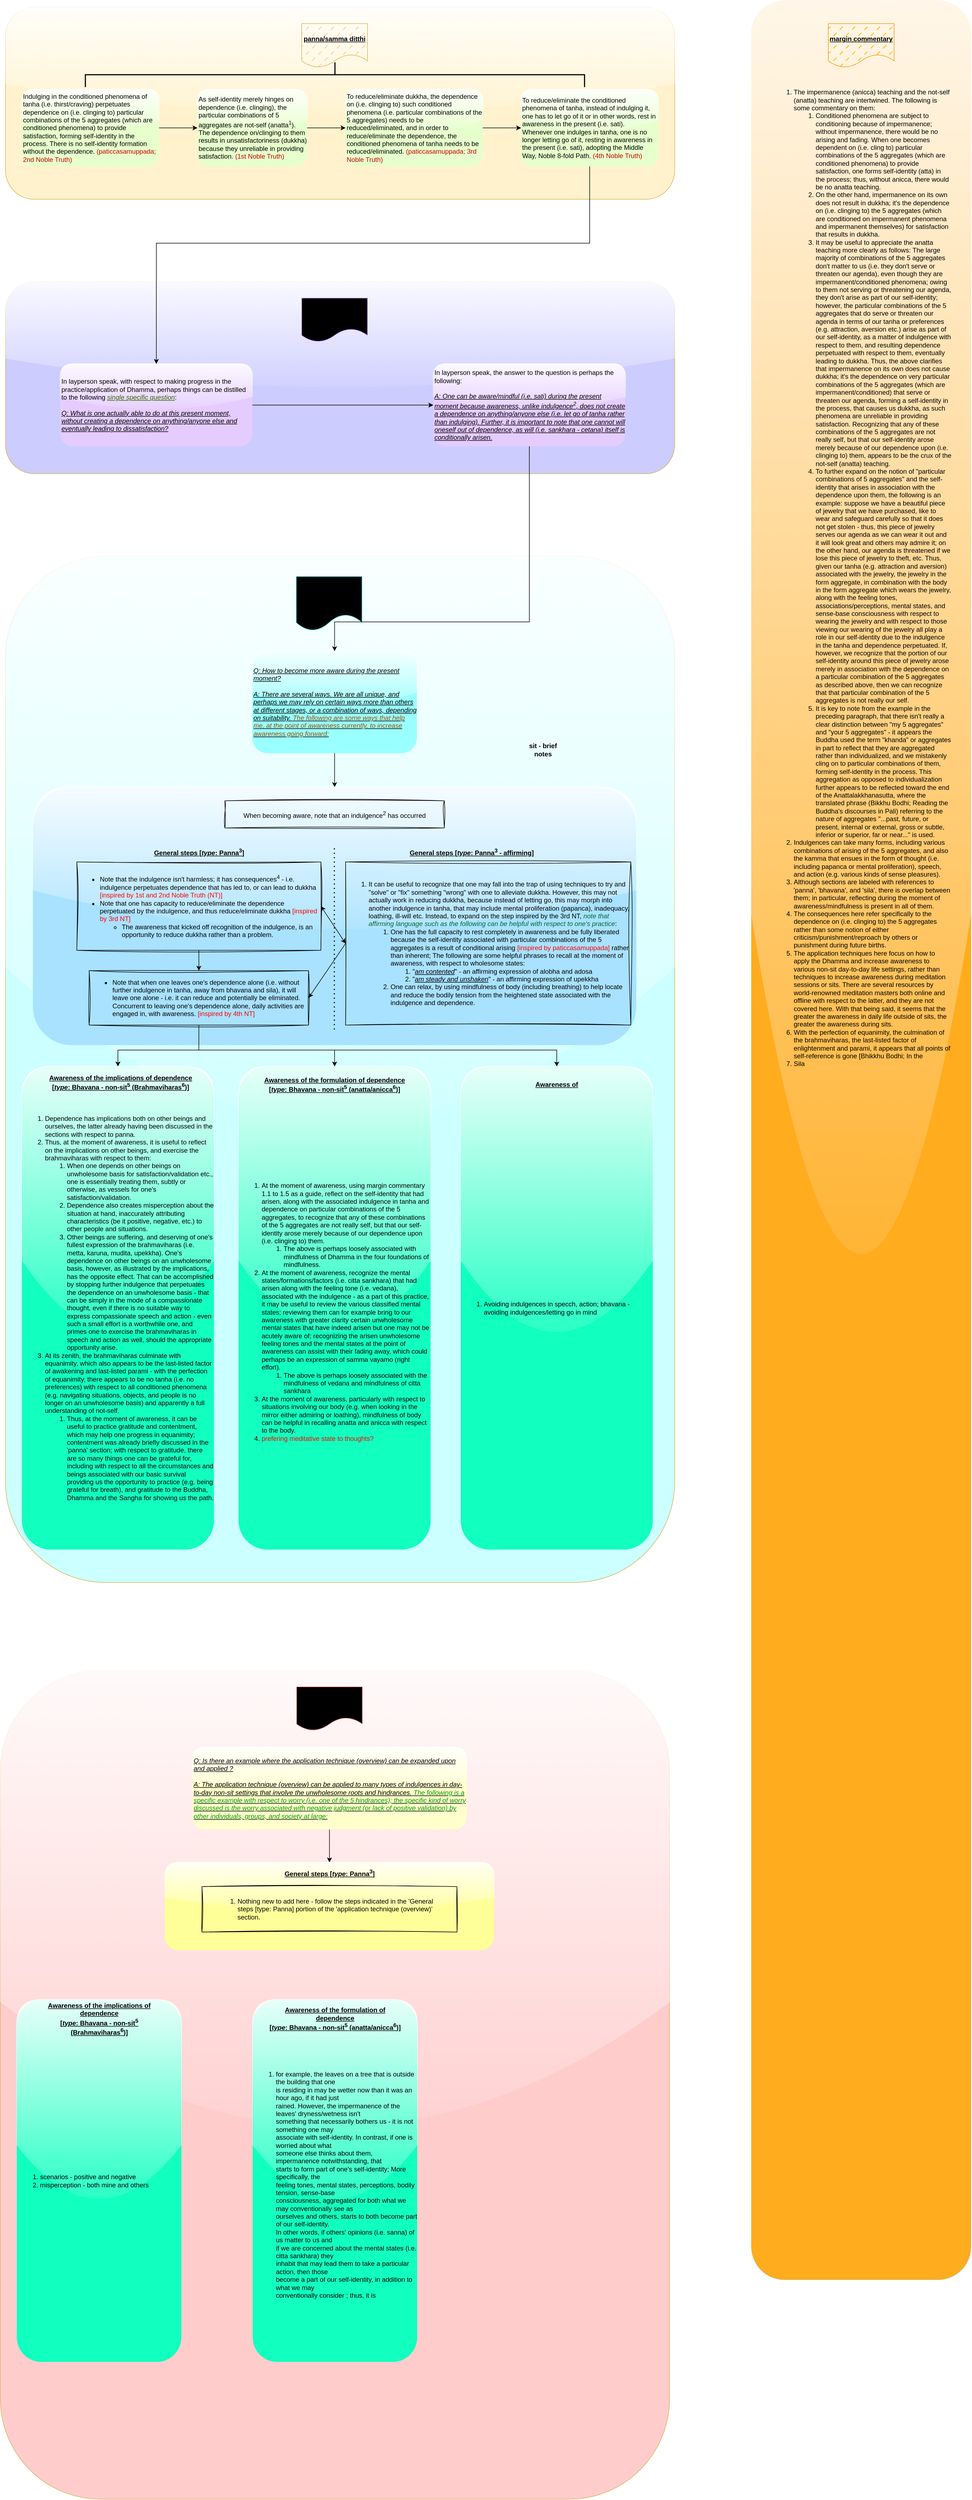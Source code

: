 <mxfile version="26.0.16">
  <diagram name="Page-1" id="TuVlbN-ZKWJk66FvhOgv">
    <mxGraphModel dx="2446" dy="781" grid="1" gridSize="10" guides="1" tooltips="1" connect="1" arrows="1" fold="1" page="1" pageScale="1" pageWidth="1100" pageHeight="850" math="0" shadow="0">
      <root>
        <mxCell id="0" />
        <mxCell id="1" parent="0" />
        <mxCell id="vZPkmDc1HkCrlw_ce-yA-17" value="" style="group;fillColor=#fff2cc;strokeColor=#d6b656;rounded=1;glass=1;shadow=0;container=0;" parent="1" vertex="1" connectable="0">
          <mxGeometry y="50" width="1220" height="350" as="geometry" />
        </mxCell>
        <mxCell id="dFAU1SVFYO0GLhLQqhiY-28" value="" style="group" parent="1" vertex="1" connectable="0">
          <mxGeometry x="30" y="200" width="1160" height="140" as="geometry" />
        </mxCell>
        <mxCell id="vZPkmDc1HkCrlw_ce-yA-15" value="As self-identity merely hinges on dependence (i.e. clinging), the particular combinations of 5 aggregates are not-self (anatta&lt;sup&gt;1&lt;/sup&gt;). The dependence on/clinging to them results in unsatisfactoriness (dukkha) because they unreliable in providing satisfaction. &lt;span style=&quot;color: rgb(204, 0, 0);&quot;&gt;(1st Noble Truth)&lt;/span&gt;" style="whiteSpace=wrap;html=1;rounded=1;fillColor=light-dark(#E6FFCC,#000000);strokeColor=none;gradientColor=none;glass=1;dashed=1;dashPattern=8 8;align=left;" parent="dFAU1SVFYO0GLhLQqhiY-28" vertex="1">
          <mxGeometry x="320" width="200" height="140" as="geometry" />
        </mxCell>
        <mxCell id="dFAU1SVFYO0GLhLQqhiY-1" value="To reduce/eliminate dukkha, the dependence on (i.e. clinging to) such conditioned phenomena (i.e. particular combinations of the 5 aggregates) needs to be reduced/eliminated, and in order to reduce/eliminate the dependence, the conditioned phenomena of tanha needs to be reduced/eliminated. &lt;span style=&quot;color: rgb(204, 0, 0);&quot;&gt;(&lt;/span&gt;&lt;span style=&quot;color: rgb(204, 0, 0);&quot;&gt;paticcasamuppada; &lt;/span&gt;&lt;span style=&quot;color: rgb(204, 0, 0);&quot;&gt;3rd Noble Truth)&lt;/span&gt;" style="whiteSpace=wrap;html=1;rounded=1;fillColor=light-dark(#E6FFCC,#000000);strokeColor=none;gradientColor=none;glass=1;dashed=1;dashPattern=8 8;align=left;" parent="dFAU1SVFYO0GLhLQqhiY-28" vertex="1">
          <mxGeometry x="590" width="250" height="140" as="geometry" />
        </mxCell>
        <mxCell id="dFAU1SVFYO0GLhLQqhiY-4" value="To reduce/eliminate the conditioned phenomena of tanha, instead of indulging it, one has to let go of it or in other words, rest in awareness in the present (i.e. sati). &amp;nbsp;&lt;br&gt;Whenever one indulges in tanha, one is no longer letting go of it, resting in awareness in the present (i.e. sati), adopting the Middle Way, Noble 8-fold Path. &lt;span style=&quot;color: rgb(204, 0, 0);&quot;&gt;(4th Noble Truth)&lt;/span&gt;" style="whiteSpace=wrap;html=1;rounded=1;fillColor=light-dark(#E6FFCC,#000000);strokeColor=none;gradientColor=none;glass=1;dashed=1;dashPattern=8 8;align=left;" parent="dFAU1SVFYO0GLhLQqhiY-28" vertex="1">
          <mxGeometry x="910" width="250" height="140" as="geometry" />
        </mxCell>
        <mxCell id="vZPkmDc1HkCrlw_ce-yA-1" value="Indulging in the conditioned phenomena of tanha (i.e. thirst/craving) perpetuates dependence on (i.e. clinging to) particular combinations of the 5 aggregates (which are conditioned phenomena) to provide satisfaction, forming self-identity in the process. There is no self-identity formation without the dependence. &lt;span style=&quot;color: rgb(204, 0, 0);&quot;&gt;(paticcasamuppada; 2nd Noble Truth)&lt;/span&gt;" style="rounded=1;whiteSpace=wrap;html=1;align=left;fillColor=light-dark(#E6FFCC,var(--ge-dark-color, #121212));glass=1;dashed=1;dashPattern=12 12;strokeColor=none;" parent="dFAU1SVFYO0GLhLQqhiY-28" vertex="1">
          <mxGeometry width="250" height="140" as="geometry" />
        </mxCell>
        <mxCell id="dFAU1SVFYO0GLhLQqhiY-26" value="" style="edgeStyle=orthogonalEdgeStyle;rounded=0;orthogonalLoop=1;jettySize=auto;html=1;" parent="dFAU1SVFYO0GLhLQqhiY-28" source="vZPkmDc1HkCrlw_ce-yA-15" target="dFAU1SVFYO0GLhLQqhiY-1" edge="1">
          <mxGeometry relative="1" as="geometry" />
        </mxCell>
        <mxCell id="dFAU1SVFYO0GLhLQqhiY-27" value="" style="edgeStyle=orthogonalEdgeStyle;rounded=0;orthogonalLoop=1;jettySize=auto;html=1;" parent="dFAU1SVFYO0GLhLQqhiY-28" source="dFAU1SVFYO0GLhLQqhiY-1" target="dFAU1SVFYO0GLhLQqhiY-4" edge="1">
          <mxGeometry relative="1" as="geometry" />
        </mxCell>
        <mxCell id="dFAU1SVFYO0GLhLQqhiY-13" value="" style="edgeStyle=orthogonalEdgeStyle;rounded=0;orthogonalLoop=1;jettySize=auto;html=1;" parent="dFAU1SVFYO0GLhLQqhiY-28" source="vZPkmDc1HkCrlw_ce-yA-1" target="vZPkmDc1HkCrlw_ce-yA-15" edge="1">
          <mxGeometry relative="1" as="geometry" />
        </mxCell>
        <mxCell id="dFAU1SVFYO0GLhLQqhiY-29" value="" style="strokeWidth=2;html=1;shape=mxgraph.flowchart.annotation_2;align=left;labelPosition=right;pointerEvents=1;rotation=90;" parent="1" vertex="1">
          <mxGeometry x="578.13" y="-281.87" width="45" height="910" as="geometry" />
        </mxCell>
        <mxCell id="dFAU1SVFYO0GLhLQqhiY-46" value="&lt;b&gt;&lt;u&gt;panna/samma ditthi&lt;/u&gt;&lt;/b&gt;" style="shape=document;whiteSpace=wrap;html=1;boundedLbl=1;fillColor=#FFCC99;gradientColor=none;strokeColor=#d6b656;shadow=0;fillStyle=dashed;" parent="1" vertex="1">
          <mxGeometry x="540" y="80" width="120" height="80" as="geometry" />
        </mxCell>
        <mxCell id="dFAU1SVFYO0GLhLQqhiY-47" value="" style="group;fillColor=#CCCCFF;strokeColor=#d6b656;rounded=1;glass=1;shadow=0;container=0;" parent="1" vertex="1" connectable="0">
          <mxGeometry y="550" width="1220" height="350" as="geometry" />
        </mxCell>
        <mxCell id="dFAU1SVFYO0GLhLQqhiY-51" value="&lt;div&gt;&lt;b&gt;&lt;u&gt;application (overview)&lt;/u&gt;&lt;/b&gt;&lt;/div&gt;" style="shape=document;whiteSpace=wrap;html=1;boundedLbl=1;fillColor=light-dark(#E5CCFF,#5E3206);gradientColor=none;strokeColor=light-dark(#CC99FF,#6D5100);shadow=0;fillStyle=dashed;" parent="1" vertex="1">
          <mxGeometry x="540" y="580" width="120" height="80" as="geometry" />
        </mxCell>
        <mxCell id="dFAU1SVFYO0GLhLQqhiY-60" style="edgeStyle=orthogonalEdgeStyle;rounded=0;orthogonalLoop=1;jettySize=auto;html=1;entryX=0;entryY=0.5;entryDx=0;entryDy=0;" parent="1" source="dFAU1SVFYO0GLhLQqhiY-52" target="dFAU1SVFYO0GLhLQqhiY-53" edge="1">
          <mxGeometry relative="1" as="geometry" />
        </mxCell>
        <mxCell id="dFAU1SVFYO0GLhLQqhiY-52" value="&lt;div&gt;In layperson speak, with respect to making progress in the practice/application of Dhamma, perhaps things can be distilled to the following &lt;span style=&quot;color: rgb(51, 102, 0);&quot;&gt;&lt;u&gt;&lt;i&gt;single specific question&lt;/i&gt;&lt;/u&gt;&lt;/span&gt;: &lt;br&gt;&lt;/div&gt;&lt;div&gt;&lt;br&gt;&lt;/div&gt;&lt;u&gt;&lt;i&gt;Q: What is one actually able to do at this present moment, without creating a dependence on anything/anyone else and eventually leading to dissatisfaction?&lt;/i&gt;&lt;/u&gt;" style="rounded=1;whiteSpace=wrap;html=1;align=left;fillColor=light-dark(#E5CCFF,var(--ge-dark-color, #121212));glass=1;dashed=1;dashPattern=12 12;strokeColor=none;" parent="1" vertex="1">
          <mxGeometry x="100" y="700" width="350" height="150" as="geometry" />
        </mxCell>
        <mxCell id="dFAU1SVFYO0GLhLQqhiY-53" value="&lt;div&gt;In layperson speak, the answer to the question is perhaps the following: &lt;br&gt;&lt;/div&gt;&lt;div&gt;&lt;br&gt;&lt;/div&gt;&lt;u&gt;&lt;i&gt;A: One can be aware/mindful (i.e. sati) during the present moment because awareness, unlike indulgence&lt;sup&gt;2&lt;/sup&gt;, does not create a dependence on anything/anyone else (i.e. let go of tanha rather than indulging). Further, it is important to note that one cannot will oneself out of dependence, as will (i.e. sankhara - cetana) itself is conditionally arisen. &lt;br&gt;&lt;/i&gt;&lt;/u&gt;" style="rounded=1;whiteSpace=wrap;html=1;align=left;fillColor=light-dark(#E5CCFF,var(--ge-dark-color, #121212));glass=1;dashed=1;dashPattern=12 12;strokeColor=none;" parent="1" vertex="1">
          <mxGeometry x="780" y="700" width="350" height="150" as="geometry" />
        </mxCell>
        <mxCell id="dFAU1SVFYO0GLhLQqhiY-111" style="edgeStyle=orthogonalEdgeStyle;rounded=0;orthogonalLoop=1;jettySize=auto;html=1;entryX=0.5;entryY=0;entryDx=0;entryDy=0;" parent="1" source="dFAU1SVFYO0GLhLQqhiY-4" target="dFAU1SVFYO0GLhLQqhiY-52" edge="1">
          <mxGeometry relative="1" as="geometry">
            <Array as="points">
              <mxPoint x="1065" y="480" />
              <mxPoint x="275" y="480" />
            </Array>
          </mxGeometry>
        </mxCell>
        <mxCell id="dFAU1SVFYO0GLhLQqhiY-114" value="&#xa;&#xa;&#xa;&#xa;&#xa;&#xa;&#xa;&#xa;&#xa;" style="group;fillColor=#FFAC1E;strokeColor=#d6b656;rounded=1;glass=1;shadow=0;container=0;align=left;whiteSpace=wrap;" parent="1" vertex="1" connectable="0">
          <mxGeometry x="1360" y="38" width="400" height="4152" as="geometry" />
        </mxCell>
        <mxCell id="dFAU1SVFYO0GLhLQqhiY-115" value="&lt;b&gt;&lt;u&gt;margin commentary&lt;/u&gt;&lt;/b&gt;" style="shape=document;whiteSpace=wrap;html=1;boundedLbl=1;fillColor=#FFBC05;gradientColor=none;strokeColor=#FF9307;shadow=0;fillStyle=dashed;" parent="1" vertex="1">
          <mxGeometry x="1500" y="80" width="120" height="80" as="geometry" />
        </mxCell>
        <mxCell id="dFAU1SVFYO0GLhLQqhiY-116" value="&lt;ol&gt;&lt;li&gt;The impermanence (anicca) teaching and the not-self (anatta) teaching are intertwined. The following is some commentary on them:&lt;/li&gt;&lt;ol&gt;&lt;li&gt;Conditioned phenomena are subject to conditioning because of impermanence; without impermanence, there would be no arising and fading. When one becomes dependent on (i.e. cling to) particular combinations of the 5 aggregates (which are conditioned phenomena) to provide satisfaction, one forms self-identity (atta) in the process; thus, without anicca, there would be no anatta teaching.&amp;nbsp;&lt;/li&gt;&lt;li&gt;On the other hand, impermanence on its own does not result in dukkha; it&#39;s the dependence on (i.e. clinging to) the 5 aggregates (which are conditioned on impermanent phenomena and impermanent themselves) for satisfaction that results in dukkha.&amp;nbsp;&lt;/li&gt;&lt;li&gt;It may be useful to appreciate the anatta teaching more clearly as follows: The large majority of combinations of the 5 aggregates don&#39;t matter to us (i.e. they don&#39;t serve or threaten our agenda), even though they are impermanent/conditioned phenomena; owing to them not serving or threatening our agenda, they don&#39;t arise as part of our self-identity; however, the particular combinations of the 5 aggregates that do serve or threaten our agenda in terms of our tanha or preferences (e.g. attraction, aversion etc.) arise as part of our self-identity, as a matter of indulgence with respect to them, and resulting dependence perpetuated with respect to them, eventually leading to dukkha. Thus, the above clarifies that impermanence on its own does not cause dukkha; it&#39;s the dependence on very particular combinations of the 5 aggregates (which are impermanent/conditioned) that serve or threaten our agenda, forming a self-identity in the process, that causes us dukkha, as such phenomena are unreliable in providing satisfaction. Recognizing that any of these combinations of the 5 aggregates are not really self, but that our self-identity arose merely because of our dependence upon (i.e. clinging to) them, appears to be the crux of the not-self (anatta) teaching.&lt;/li&gt;&lt;li&gt;To further expand on the notion of &quot;particular combinations of 5 aggregates&quot; and the self-identity that arises in association with the dependence upon them, the following is an example: suppose we have a beautiful piece of jewelry that we have purchased, like to wear and safeguard carefully so that it does not get stolen - thus, this piece of jewelry serves our agenda as we can wear it out and it will look great and others may admire it; on the other hand, our agenda is threatened if we lose this piece of jewelry to theft, etc. Thus, given our tanha (e.g. attraction and aversion) associated with the jewelry, the jewelry in the form aggregate, in combination with the body in the form aggregate which wears the jewelry, along with the feeling tones, associations/perceptions, mental states, and sense-base consciousness with respect to wearing the jewelry and with respect to those viewing our wearing of the jewelry all play a role in our self-identity due to the indulgence in the tanha and dependence perpetuated. If, however, we recognize that the portion of our self-identity around this piece of jewelry arose merely in association with the dependence on a particular combination of the 5 aggregates as described above, then we can recognize that that particular combination of the 5 aggregates is not really our self. &lt;br&gt;&lt;/li&gt;&lt;li&gt;It is key to note from the example in the preceding paragraph, that there isn&#39;t really a clear distinction between &quot;my 5 aggregates&quot; and &quot;your 5 aggregates&quot; - it appears the Buddha used the term &quot;khanda&quot; or aggregates in part to reflect that they are aggregated rather than individualized, and we mistakenly cling on to particular combinations of them, forming self-identity in the process. This aggregation as opposed to individualization further appears to be reflected toward the end of the Anattalakkhanasutta, where the translated phrase (Bikkhu Bodhi; Reading the Buddha&#39;s discourses in Pali) referring to the nature of aggregates &quot;...past, future, or present, internal or external, gross or subtle, inferior or superior, far or near...&quot; is used.&amp;nbsp; &lt;span style=&quot;color: rgb(255, 51, 51);&quot;&gt;&lt;br&gt;&lt;/span&gt;&lt;/li&gt;&lt;/ol&gt;&lt;li&gt;Indulgences can take many forms, including various combinations of arising of the 5 aggregates, and also the kamma that ensues in the form of thought (i.e. including papanca or mental proliferation), speech, and action (e.g. various kinds of sense pleasures). &amp;nbsp; &lt;br&gt;&lt;/li&gt;&lt;li&gt;Although sections are labeled with references to &#39;panna&#39;, &#39;bhavana&#39;, and &#39;sila&#39;, there is overlap between them; in particular, reflecting during the moment of awareness/mindfulness is present in all of them.&lt;/li&gt;&lt;li&gt;The consequences here refer specifically to the dependence on (i.e. clinging to) the 5 aggregates rather than some notion of either criticism/punishment/reproach by others or punishment during future births.&lt;/li&gt;&lt;li&gt;The application techniques here focus on how to apply the Dhamma and increase awareness to various non-sit day-to-day life settings, rather than techniques to increase awareness during meditation sessions or sits. There are several resources by world-renowned meditation masters both online and offline with respect to the latter, and they are not covered here. With that being said, it seems that the greater the awareness in daily life outside of sits, the greater the awareness during sits.&lt;/li&gt;&lt;li&gt;With the perfection of equanimity, the culmination of the brahmaviharas, the last-listed factor of enlightenment and parami, it appears that all points of self-reference is gone [Bhikkhu Bodhi; In the&lt;/li&gt;&lt;li&gt;Sila&lt;/li&gt;&lt;/ol&gt;" style="text;html=1;align=left;verticalAlign=middle;whiteSpace=wrap;rounded=0;" parent="1" vertex="1">
          <mxGeometry x="1395" y="170" width="330" height="1840" as="geometry" />
        </mxCell>
        <mxCell id="dFAU1SVFYO0GLhLQqhiY-117" value="" style="group" parent="1" vertex="1" connectable="0">
          <mxGeometry y="1050" width="1220" height="1870" as="geometry" />
        </mxCell>
        <mxCell id="dFAU1SVFYO0GLhLQqhiY-61" value="" style="group;fillColor=#CCFFFF;strokeColor=#d6b656;rounded=1;glass=1;shadow=0;container=0;" parent="dFAU1SVFYO0GLhLQqhiY-117" vertex="1" connectable="0">
          <mxGeometry width="1220" height="1870.0" as="geometry" />
        </mxCell>
        <mxCell id="dFAU1SVFYO0GLhLQqhiY-62" value="&lt;div&gt;&lt;b&gt;&lt;u&gt;application technique (overview)&lt;/u&gt;&lt;/b&gt;&lt;/div&gt;" style="shape=document;whiteSpace=wrap;html=1;boundedLbl=1;fillColor=light-dark(#99FFFF,#5E3206);gradientColor=none;strokeColor=light-dark(#66FFFF,#6D5100);shadow=0;fillStyle=dashed;" parent="dFAU1SVFYO0GLhLQqhiY-117" vertex="1">
          <mxGeometry x="530" y="37.152" width="120" height="99.073" as="geometry" />
        </mxCell>
        <mxCell id="dFAU1SVFYO0GLhLQqhiY-76" value="&lt;div&gt;&lt;u&gt;&lt;i&gt;Q: How to become more aware during the present moment?&lt;/i&gt;&lt;/u&gt;&lt;/div&gt;&lt;div&gt;&lt;br&gt;&lt;/div&gt;&lt;u&gt;&lt;i&gt;A: There are several ways. We are all unique, and perhaps we may rely on certain ways more than others at different stages, or a combination of ways, depending on suitability. &lt;span style=&quot;color: rgb(153, 76, 0);&quot;&gt;The following are some ways that help me, at the point of awareness currently, to increase awareness going forward:&lt;/span&gt;&lt;/i&gt;&lt;/u&gt;" style="rounded=1;whiteSpace=wrap;html=1;align=left;fillColor=light-dark(#99FFFF,var(--ge-dark-color, #121212));glass=1;dashed=1;dashPattern=12 12;strokeColor=none;" parent="dFAU1SVFYO0GLhLQqhiY-117" vertex="1">
          <mxGeometry x="450" y="173.377" width="300" height="185.762" as="geometry" />
        </mxCell>
        <mxCell id="dFAU1SVFYO0GLhLQqhiY-108" value="" style="group" parent="dFAU1SVFYO0GLhLQqhiY-117" vertex="1" connectable="0">
          <mxGeometry x="425" y="930" width="350" height="880" as="geometry" />
        </mxCell>
        <mxCell id="dFAU1SVFYO0GLhLQqhiY-109" value="&lt;div&gt;&lt;br&gt;&lt;ol&gt;&lt;li&gt;At the moment of awareness, using margin commentary 1.1 to 1.5 as a guide, reflect on the self-identity that had arisen, along with the associated indulgence in tanha and dependence on particular combinations of the 5 aggregates, to recognize that any of these combinations of the 5 aggregates are not really self, but that our self-identity arose merely because of our dependence upon (i.e. clinging to) them.&lt;/li&gt;&lt;ol&gt;&lt;li&gt;The above is perhaps loosely associated with mindfulness of Dhamma in the four foundations of mindfulness.&lt;/li&gt;&lt;/ol&gt;&lt;li&gt;At the moment of awareness, recognize the mental states/formations/factors (i.e. citta sankhara) that had arisen along with the feeling tone (i.e. vedana), associated with the indulgence - as a part of this practice, it may be useful to review the various classified mental states; reviewing them can for example bring to our awareness with greater clarity certain unwholesome mental states that have indeed arisen but one may not be acutely aware of; recognizing the arisen unwholesome feeling tones and the mental states at the point of awareness can assist with their fading away, which could perhaps be an expression of samma vayamo (right effort).&amp;nbsp;&lt;/li&gt;&lt;ol&gt;&lt;li&gt;The above is perhaps loosely associated with the mindfulness of vedana and mindfulness of citta sankhara&lt;/li&gt;&lt;/ol&gt;&lt;li&gt;At the moment of awareness, particularly with respect to situations involving our body (e.g. when looking in the mirror either admiring or loathing), mindfulness of body can be helpful in recalling anatta and anicca with respect to the body.&lt;/li&gt;&lt;li&gt;&lt;span style=&quot;color: rgb(255, 0, 0);&quot;&gt;prefering meditative state to thoughts?&lt;/span&gt;&lt;/li&gt;&lt;/ol&gt;&lt;/div&gt;" style="rounded=1;whiteSpace=wrap;html=1;align=left;fillColor=light-dark(#11FFBF,var(--ge-dark-color, #121212));glass=1;dashed=1;dashPattern=12 12;strokeColor=none;" parent="dFAU1SVFYO0GLhLQqhiY-108" vertex="1">
          <mxGeometry width="350.0" height="880" as="geometry" />
        </mxCell>
        <mxCell id="dFAU1SVFYO0GLhLQqhiY-110" value="&lt;div align=&quot;center&quot;&gt;&lt;b&gt;&lt;u&gt;Awareness of the formulation of dependence&lt;/u&gt;&lt;/b&gt;&lt;/div&gt;&lt;div align=&quot;center&quot;&gt;&lt;b&gt;&lt;u&gt;[&lt;i&gt;type&lt;/i&gt;: Bhavana - non-sit&lt;sup&gt;5&lt;/sup&gt; (anatta/anicca&lt;sup&gt;6&lt;/sup&gt;)]&lt;/u&gt;&lt;/b&gt;&lt;/div&gt;" style="text;html=1;align=center;verticalAlign=middle;whiteSpace=wrap;rounded=0;" parent="dFAU1SVFYO0GLhLQqhiY-108" vertex="1">
          <mxGeometry x="42.212" width="265.567" height="66.0" as="geometry" />
        </mxCell>
        <mxCell id="dFAU1SVFYO0GLhLQqhiY-112" value="&lt;div&gt;&lt;b&gt;sit - brief notes&lt;/b&gt;&lt;/div&gt;" style="text;html=1;align=center;verticalAlign=middle;whiteSpace=wrap;rounded=0;" parent="dFAU1SVFYO0GLhLQqhiY-117" vertex="1">
          <mxGeometry x="950" y="334.371" width="60" height="37.152" as="geometry" />
        </mxCell>
        <mxCell id="dFAU1SVFYO0GLhLQqhiY-98" style="edgeStyle=orthogonalEdgeStyle;rounded=0;orthogonalLoop=1;jettySize=auto;html=1;entryX=0.5;entryY=0;entryDx=0;entryDy=0;" parent="dFAU1SVFYO0GLhLQqhiY-117" source="dFAU1SVFYO0GLhLQqhiY-76" target="dFAU1SVFYO0GLhLQqhiY-81" edge="1">
          <mxGeometry relative="1" as="geometry" />
        </mxCell>
        <mxCell id="dFAU1SVFYO0GLhLQqhiY-81" value="&lt;div&gt;&lt;br&gt;&lt;/div&gt;&lt;div&gt;&lt;br&gt;&lt;/div&gt;&lt;div align=&quot;center&quot;&gt;&lt;br&gt;&lt;/div&gt;&lt;div&gt;&lt;br&gt;&lt;/div&gt;&lt;div&gt;&lt;br&gt;&lt;/div&gt;" style="rounded=1;whiteSpace=wrap;html=1;align=left;fillColor=light-dark(#A8E2FF,var(--ge-dark-color, #121212));glass=1;dashed=1;dashPattern=12 12;strokeColor=none;" parent="dFAU1SVFYO0GLhLQqhiY-117" vertex="1">
          <mxGeometry x="50" y="421.06" width="1100" height="470" as="geometry" />
        </mxCell>
        <mxCell id="dFAU1SVFYO0GLhLQqhiY-93" value="&lt;div align=&quot;center&quot;&gt;When becoming aware, note that an indulgence&lt;sup&gt;2&lt;/sup&gt; has occurred&lt;/div&gt;" style="rounded=0;whiteSpace=wrap;html=1;fillColor=none;gradientColor=none;glass=0;sketch=1;curveFitting=1;jiggle=2;align=center;" parent="dFAU1SVFYO0GLhLQqhiY-117" vertex="1">
          <mxGeometry x="400" y="445.828" width="400" height="49.536" as="geometry" />
        </mxCell>
        <mxCell id="dFAU1SVFYO0GLhLQqhiY-151" style="edgeStyle=orthogonalEdgeStyle;rounded=0;orthogonalLoop=1;jettySize=auto;html=1;" parent="dFAU1SVFYO0GLhLQqhiY-117" source="dFAU1SVFYO0GLhLQqhiY-94" target="dFAU1SVFYO0GLhLQqhiY-84" edge="1">
          <mxGeometry relative="1" as="geometry">
            <Array as="points">
              <mxPoint x="353" y="900" />
              <mxPoint x="205" y="900" />
            </Array>
          </mxGeometry>
        </mxCell>
        <mxCell id="dFAU1SVFYO0GLhLQqhiY-159" style="edgeStyle=orthogonalEdgeStyle;rounded=0;orthogonalLoop=1;jettySize=auto;html=1;" parent="dFAU1SVFYO0GLhLQqhiY-117" source="dFAU1SVFYO0GLhLQqhiY-94" target="dFAU1SVFYO0GLhLQqhiY-109" edge="1">
          <mxGeometry relative="1" as="geometry">
            <Array as="points">
              <mxPoint x="353" y="900" />
              <mxPoint x="600" y="900" />
            </Array>
          </mxGeometry>
        </mxCell>
        <mxCell id="R_Yq7bSZIYQy-dywGom7-4" style="edgeStyle=orthogonalEdgeStyle;rounded=0;orthogonalLoop=1;jettySize=auto;html=1;exitX=0.5;exitY=1;exitDx=0;exitDy=0;" edge="1" parent="dFAU1SVFYO0GLhLQqhiY-117" source="dFAU1SVFYO0GLhLQqhiY-94" target="R_Yq7bSZIYQy-dywGom7-2">
          <mxGeometry relative="1" as="geometry">
            <Array as="points">
              <mxPoint x="353" y="900" />
              <mxPoint x="1005" y="900" />
            </Array>
          </mxGeometry>
        </mxCell>
        <mxCell id="dFAU1SVFYO0GLhLQqhiY-94" value="&lt;div align=&quot;left&quot;&gt;&lt;ul&gt;&lt;li&gt;Note that when one leaves one&#39;s dependence alone (i.e. without further indulgence in tanha, away from bhavana and sila), it will leave one alone - i.e. it can reduce and potentially be eliminated. Concurrent to leaving one&#39;s dependence alone, daily activities are engaged in, with awareness. &lt;span style=&quot;color: rgb(255, 0, 0);&quot;&gt;[inspired by 4th NT]&lt;/span&gt;&lt;/li&gt;&lt;/ul&gt;&lt;/div&gt;" style="rounded=0;whiteSpace=wrap;html=1;align=left;fillColor=none;sketch=1;curveFitting=1;jiggle=2;" parent="dFAU1SVFYO0GLhLQqhiY-117" vertex="1">
          <mxGeometry x="152.5" y="755.43" width="400" height="99.073" as="geometry" />
        </mxCell>
        <mxCell id="dFAU1SVFYO0GLhLQqhiY-97" value="&lt;u&gt;&lt;b&gt;General steps [&lt;i&gt;type&lt;/i&gt;: &lt;/b&gt;&lt;/u&gt;&lt;u&gt;&lt;b&gt;Panna&lt;sup&gt;3&lt;/sup&gt;] &lt;/b&gt;&lt;/u&gt;" style="text;html=1;align=center;verticalAlign=middle;whiteSpace=wrap;rounded=0;" parent="dFAU1SVFYO0GLhLQqhiY-117" vertex="1">
          <mxGeometry x="222.5" y="520.132" width="260" height="37.152" as="geometry" />
        </mxCell>
        <mxCell id="dFAU1SVFYO0GLhLQqhiY-147" value="" style="edgeStyle=orthogonalEdgeStyle;rounded=0;orthogonalLoop=1;jettySize=auto;html=1;" parent="dFAU1SVFYO0GLhLQqhiY-117" source="dFAU1SVFYO0GLhLQqhiY-144" target="dFAU1SVFYO0GLhLQqhiY-94" edge="1">
          <mxGeometry relative="1" as="geometry" />
        </mxCell>
        <mxCell id="dFAU1SVFYO0GLhLQqhiY-144" value="&lt;ul&gt;&lt;li&gt;Note that the indulgence isn&#39;t harmless; it has consequences&lt;sup&gt;4&lt;/sup&gt; - i.e. indulgence perpetuates dependence that has led to, or can lead to dukkha &lt;span style=&quot;color: rgb(255, 0, 0);&quot;&gt;[inspired by 1st and 2nd Noble Truth (NT)]&lt;/span&gt; &lt;/li&gt;&lt;li&gt;Note that one has capacity to reduce/eliminate the dependence perpetuated by the indulgence, and thus reduce/eliminate dukkha &lt;span style=&quot;color: rgb(255, 0, 0);&quot;&gt;[inspired by 3rd NT]&lt;/span&gt;&lt;/li&gt;&lt;ul&gt;&lt;li&gt;&lt;span style=&quot;color: rgb(255, 0, 0);&quot;&gt;&lt;/span&gt;The awareness that kicked off recognition of the indulgence, is an opportunity to reduce dukkha rather than a problem.&lt;/li&gt;&lt;/ul&gt;&lt;/ul&gt;" style="rounded=0;whiteSpace=wrap;html=1;fillColor=none;gradientColor=none;glass=0;sketch=1;curveFitting=1;jiggle=2;align=left;" parent="dFAU1SVFYO0GLhLQqhiY-117" vertex="1">
          <mxGeometry x="130" y="557.285" width="445" height="160.993" as="geometry" />
        </mxCell>
        <mxCell id="dFAU1SVFYO0GLhLQqhiY-145" value="" style="endArrow=none;dashed=1;html=1;dashPattern=1 3;strokeWidth=2;rounded=0;" parent="dFAU1SVFYO0GLhLQqhiY-117" edge="1">
          <mxGeometry width="50" height="50" relative="1" as="geometry">
            <mxPoint x="599.5" y="532.517" as="sourcePoint" />
            <mxPoint x="599.5" y="866.887" as="targetPoint" />
          </mxGeometry>
        </mxCell>
        <mxCell id="dFAU1SVFYO0GLhLQqhiY-148" value="&lt;u&gt;&lt;b&gt;General steps [&lt;i&gt;type&lt;/i&gt;: &lt;/b&gt;&lt;/u&gt;&lt;u&gt;&lt;b&gt;Panna&lt;sup&gt;3&lt;/sup&gt; - affirming] &lt;/b&gt;&lt;/u&gt;" style="text;html=1;align=center;verticalAlign=middle;whiteSpace=wrap;rounded=0;" parent="dFAU1SVFYO0GLhLQqhiY-117" vertex="1">
          <mxGeometry x="720" y="520.132" width="260" height="37.152" as="geometry" />
        </mxCell>
        <mxCell id="dFAU1SVFYO0GLhLQqhiY-149" value="&lt;ol&gt;&lt;li&gt;It can be useful to recognize that one may fall into the trap of using techniques to try and &quot;solve&quot; or &quot;fix&quot; something &quot;wrong&quot; with one to alleviate dukkha. However, this may not actually work in reducing dukkha, because instead of letting go, this may morph into another indulgence in tanha, that may include mental proliferation (papanca), inadequacy, loathing, ill-will etc. Instead, to expand on the step inspired by the 3rd NT, &lt;span style=&quot;color: rgb(0, 102, 51);&quot;&gt;&lt;i&gt;note that affirming language such as the following can be helpful with respect to one&#39;s practice&lt;/i&gt;&lt;/span&gt;:&lt;/li&gt;&lt;ol&gt;&lt;li&gt;One has the full capacity to rest completely in awareness and be fully liberated because the self-identity associated with particular combinations of the 5 aggregates is a result of conditional arising &lt;span style=&quot;color: rgb(255, 0, 0);&quot;&gt;[inspired by paticcasamuppada]&lt;/span&gt; rather than inherent; The following are some helpful phrases to recall at the moment of awareness, with respect to wholesome states:&lt;/li&gt;&lt;ol&gt;&lt;li&gt;&quot;&lt;u&gt;&lt;i&gt;am contented&lt;/i&gt;&lt;/u&gt;&quot; - an affirming expression of alobha and adosa&lt;/li&gt;&lt;li&gt;&quot;&lt;u&gt;&lt;i&gt;am steady and unshaken&lt;/i&gt;&lt;/u&gt;&quot; - an affirming expression of upekkha&lt;/li&gt;&lt;/ol&gt;&lt;li&gt;One can relax, by using mindfulness of body (including breathing) to help locate and reduce the bodily tension from the heightened state associated with the indulgence and dependence.&lt;/li&gt;&lt;/ol&gt;&lt;/ol&gt;" style="rounded=0;whiteSpace=wrap;html=1;align=left;fillColor=none;sketch=1;curveFitting=1;jiggle=2;" parent="dFAU1SVFYO0GLhLQqhiY-117" vertex="1">
          <mxGeometry x="620" y="557.285" width="520" height="297.219" as="geometry" />
        </mxCell>
        <mxCell id="dFAU1SVFYO0GLhLQqhiY-154" value="" style="endArrow=classic;startArrow=classic;html=1;rounded=0;exitX=1;exitY=0.5;exitDx=0;exitDy=0;entryX=0;entryY=0.5;entryDx=0;entryDy=0;" parent="dFAU1SVFYO0GLhLQqhiY-117" source="dFAU1SVFYO0GLhLQqhiY-144" target="dFAU1SVFYO0GLhLQqhiY-149" edge="1">
          <mxGeometry width="50" height="50" relative="1" as="geometry">
            <mxPoint x="630" y="804.967" as="sourcePoint" />
            <mxPoint x="680" y="743.046" as="targetPoint" />
          </mxGeometry>
        </mxCell>
        <mxCell id="dFAU1SVFYO0GLhLQqhiY-157" value="" style="endArrow=classic;html=1;rounded=0;entryX=1;entryY=0.5;entryDx=0;entryDy=0;exitX=0;exitY=0.5;exitDx=0;exitDy=0;" parent="dFAU1SVFYO0GLhLQqhiY-117" source="dFAU1SVFYO0GLhLQqhiY-149" target="dFAU1SVFYO0GLhLQqhiY-94" edge="1">
          <mxGeometry width="50" height="50" relative="1" as="geometry">
            <mxPoint x="630" y="804.967" as="sourcePoint" />
            <mxPoint x="680" y="743.046" as="targetPoint" />
          </mxGeometry>
        </mxCell>
        <mxCell id="dFAU1SVFYO0GLhLQqhiY-84" value="&lt;div&gt;&lt;ol&gt;&lt;li&gt;Dependence has implications both on other beings and ourselves, the latter already having been discussed in the sections with respect to panna. &lt;br&gt;&lt;/li&gt;&lt;li&gt;Thus, at the moment of awareness, it is useful to reflect on the implications on other beings, and exercise the brahmaviharas with respect to them:&lt;/li&gt;&lt;ol&gt;&lt;li&gt;When one depends on other beings on unwholesome basis for satisfaction/validation etc., one is essentially treating them, subtly or otherwise, as vessels for one&#39;s satisfaction/validation.&lt;/li&gt;&lt;li&gt;Dependence also creates misperception about the situation at hand, inaccurately attributing characteristics (be it positive, negative, etc.) to other people and situations.&lt;/li&gt;&lt;li&gt;Other beings are suffering, and deserving of one&#39;s fullest expression of the brahmaviharas (i.e. metta, karuna, mudita, upekkha). One&#39;s dependence on other beings on an unwholesome basis, however, as illustrated by the implications, has the opposite effect. That can be accomplished by stopping further indulgence that perpetuates the dependence on an unwholesome basis - that can be simply in the mode of a compassionate thought, even if there is no suitable way to express compassionate speech and action - even such a small effort is a worthwhile one, and primes one to exercise the brahmaviharas in speech and action as well, should the appropriate opportunity arise.&lt;/li&gt;&lt;/ol&gt;&lt;li&gt;At its zenith, the brahmaviharas culminate with equanimity, which also appears to be the last-listed factor of awakening and last-listed parami - with the perfection of equanimity, there appears to be no tanha (i.e. no preferences) with respect to all conditioned phenomena (e.g. navigating situations, objects, and people is no longer on an unwholesome basis) and apparently a full understanding of not-self. &lt;br&gt;&lt;/li&gt;&lt;ol&gt;&lt;li&gt;Thus, at the moment of awareness, it can be useful to practice gratitude and contentment, which may help one progress in equanimity; contentment was already briefly discussed in the &#39;panna&#39; section; with respect to gratitude, there are so many things one can be grateful for, including with respect to all the circumstances and beings associated with our basic survival providing us the opportunity to practice (e.g. being grateful for breath), and gratitude to the Buddha, Dhamma and the Sangha for showing us the path.&lt;/li&gt;&lt;/ol&gt;&lt;/ol&gt;&lt;/div&gt;" style="rounded=1;whiteSpace=wrap;html=1;align=left;fillColor=light-dark(#11FFBF,var(--ge-dark-color, #121212));glass=1;dashed=1;dashPattern=12 12;strokeColor=none;" parent="dFAU1SVFYO0GLhLQqhiY-117" vertex="1">
          <mxGeometry x="30" y="930" width="350" height="880" as="geometry" />
        </mxCell>
        <mxCell id="dFAU1SVFYO0GLhLQqhiY-105" value="&lt;div align=&quot;center&quot;&gt;&lt;b&gt;&lt;u&gt;Awareness of the implications of dependence&lt;/u&gt;&lt;/b&gt;&lt;/div&gt;&lt;div align=&quot;center&quot;&gt;&lt;b&gt;&lt;u&gt;[&lt;i&gt;type&lt;/i&gt;: Bhavana - non-sit&lt;sup&gt;5&lt;/sup&gt; (Brahmaviharas&lt;sup&gt;6&lt;/sup&gt;)]&lt;/u&gt;&lt;/b&gt;&lt;/div&gt;" style="text;html=1;align=center;verticalAlign=middle;whiteSpace=wrap;rounded=0;" parent="dFAU1SVFYO0GLhLQqhiY-117" vertex="1">
          <mxGeometry x="57.81" y="928.807" width="304.38" height="61.193" as="geometry" />
        </mxCell>
        <mxCell id="R_Yq7bSZIYQy-dywGom7-1" value="" style="group" vertex="1" connectable="0" parent="dFAU1SVFYO0GLhLQqhiY-117">
          <mxGeometry x="830" y="930" width="350" height="880" as="geometry" />
        </mxCell>
        <mxCell id="R_Yq7bSZIYQy-dywGom7-2" value="&lt;ol&gt;&lt;li&gt;Avoiding indulgences in specch, action; bhavana - avoiding indulgences/letting go in mind&lt;/li&gt;&lt;/ol&gt;" style="rounded=1;whiteSpace=wrap;html=1;align=left;fillColor=light-dark(#11FFBF,var(--ge-dark-color, #121212));glass=1;dashed=1;dashPattern=12 12;strokeColor=none;" vertex="1" parent="R_Yq7bSZIYQy-dywGom7-1">
          <mxGeometry width="350.0" height="880" as="geometry" />
        </mxCell>
        <mxCell id="R_Yq7bSZIYQy-dywGom7-3" value="&lt;div align=&quot;center&quot;&gt;&lt;b&gt;&lt;u&gt;Awareness of &lt;br&gt;&lt;/u&gt;&lt;/b&gt;&lt;/div&gt;" style="text;html=1;align=center;verticalAlign=middle;whiteSpace=wrap;rounded=0;" vertex="1" parent="R_Yq7bSZIYQy-dywGom7-1">
          <mxGeometry x="42.212" width="265.567" height="66.0" as="geometry" />
        </mxCell>
        <mxCell id="dFAU1SVFYO0GLhLQqhiY-118" value="" style="group;fillColor=none;glass=1;shadow=0;" parent="1" vertex="1" connectable="0">
          <mxGeometry x="-9.37" y="3080" width="1220" height="1510" as="geometry" />
        </mxCell>
        <mxCell id="dFAU1SVFYO0GLhLQqhiY-119" value="" style="group;fillColor=#FFCCCC;strokeColor=#d6b656;rounded=1;glass=1;shadow=0;container=0;" parent="dFAU1SVFYO0GLhLQqhiY-118" vertex="1" connectable="0">
          <mxGeometry width="1220" height="1510" as="geometry" />
        </mxCell>
        <mxCell id="dFAU1SVFYO0GLhLQqhiY-120" value="&lt;div&gt;&lt;b&gt;&lt;u&gt;application technique (example)&lt;/u&gt;&lt;/b&gt;&lt;/div&gt;" style="shape=document;whiteSpace=wrap;html=1;boundedLbl=1;fillColor=light-dark(#FFCCCC,#5E3206);gradientColor=none;strokeColor=light-dark(#FF9999,#6D5100);shadow=0;fillStyle=dashed;" parent="dFAU1SVFYO0GLhLQqhiY-118" vertex="1">
          <mxGeometry x="540" y="30" width="120" height="80" as="geometry" />
        </mxCell>
        <mxCell id="dFAU1SVFYO0GLhLQqhiY-121" value="&lt;div&gt;&lt;u&gt;&lt;i&gt;Q: Is there an example where the application technique (overview) can be expanded upon and applied ? &lt;br&gt;&lt;/i&gt;&lt;/u&gt;&lt;/div&gt;&lt;div&gt;&lt;br&gt;&lt;/div&gt;&lt;u&gt;&lt;i&gt;A: The application technique (overview) can be applied to m&lt;/i&gt;&lt;/u&gt;&lt;u&gt;&lt;i&gt;any types of indulgences in day-to-day non-sit settings&lt;/i&gt;&lt;/u&gt;&lt;u&gt;&lt;i&gt; that involve the unwholesome roots and hindrances. &lt;/i&gt;&lt;/u&gt;&lt;u&gt;&lt;i&gt;&lt;span style=&quot;color: rgb(0, 153, 0);&quot;&gt;The following is a specific example with respect to worry (i.e. one of the 5 hindrances); the specific kind of worry discussed is the worry associated with negative judgment (or lack of positive validation) by &lt;br&gt;other individuals, groups, and society at large:&lt;/span&gt;&lt;/i&gt;&lt;/u&gt;" style="rounded=1;whiteSpace=wrap;html=1;align=left;fillColor=light-dark(#FFFFCC,var(--ge-dark-color, #121212));glass=1;dashed=1;dashPattern=12 12;strokeColor=none;" parent="dFAU1SVFYO0GLhLQqhiY-118" vertex="1">
          <mxGeometry x="350" y="140" width="500" height="150" as="geometry" />
        </mxCell>
        <mxCell id="dFAU1SVFYO0GLhLQqhiY-128" value="" style="group" parent="dFAU1SVFYO0GLhLQqhiY-118" vertex="1" connectable="0">
          <mxGeometry x="30" y="600" width="300" height="660" as="geometry" />
        </mxCell>
        <mxCell id="dFAU1SVFYO0GLhLQqhiY-129" value="&lt;div&gt;&lt;ol&gt;&lt;li&gt;scenarios - positive and negative&lt;/li&gt;&lt;li&gt;misperception - both mine and others&lt;/li&gt;&lt;/ol&gt;&lt;/div&gt;" style="rounded=1;whiteSpace=wrap;html=1;align=left;fillColor=light-dark(#11FFBF,var(--ge-dark-color, #121212));glass=1;dashed=1;dashPattern=12 12;strokeColor=none;" parent="dFAU1SVFYO0GLhLQqhiY-128" vertex="1">
          <mxGeometry width="300" height="660" as="geometry" />
        </mxCell>
        <mxCell id="dFAU1SVFYO0GLhLQqhiY-130" value="&lt;div align=&quot;center&quot;&gt;&lt;b&gt;&lt;u&gt;Awareness of the implications of dependence&lt;/u&gt;&lt;/b&gt;&lt;/div&gt;&lt;div align=&quot;center&quot;&gt;&lt;b&gt;&lt;u&gt;[&lt;i&gt;type&lt;/i&gt;: Bhavana - non-sit&lt;sup&gt;5&lt;/sup&gt; (Brahmaviharas&lt;sup&gt;6&lt;/sup&gt;)]&lt;/u&gt;&lt;/b&gt;&lt;/div&gt;" style="text;html=1;align=center;verticalAlign=middle;whiteSpace=wrap;rounded=0;" parent="dFAU1SVFYO0GLhLQqhiY-128" vertex="1">
          <mxGeometry x="25" width="250" height="70" as="geometry" />
        </mxCell>
        <mxCell id="dFAU1SVFYO0GLhLQqhiY-131" value="" style="group" parent="dFAU1SVFYO0GLhLQqhiY-118" vertex="1" connectable="0">
          <mxGeometry x="460" y="600" width="300" height="660" as="geometry" />
        </mxCell>
        <mxCell id="dFAU1SVFYO0GLhLQqhiY-132" value="&lt;div&gt;&lt;br&gt;&lt;ol&gt;&lt;li&gt;for example, the leaves on a tree that is outside the building that one &lt;br/&gt;is residing in may be wetter now than it was an hour ago, if it had just&lt;br/&gt; rained. However, the impermanence of the leaves&#39; dryness/wetness isn&#39;t &lt;br/&gt;something that necessarily bothers us - it is not something one may &lt;br/&gt;associate with self-identity. In contrast, if one is worried about what &lt;br/&gt;someone else thinks about them, impermanence notwithstanding, that &lt;br/&gt;starts to form part of one&#39;s self-identity; More specifically, the &lt;br/&gt;feeling tones, mental states, perceptions, bodily tension, sense-base &lt;br/&gt;consciousness, aggregated for both what we may conventionally see as &lt;br/&gt;ourselves and others, starts to both become part of our self-identity. &lt;br/&gt;In other words, if others&#39; opinions (i.e. sanna) of us matter to us and &lt;br/&gt;if we are concerned about the mental states (i.e. citta sankhara) they &lt;br/&gt;inhabit that may lead them to take a particular action, then those &lt;br/&gt;become a part of our self-identity, in addition to what we may &lt;br/&gt;conventionally consider ; thus, it is &lt;br&gt;&lt;/li&gt;&lt;/ol&gt;&lt;/div&gt;" style="rounded=1;whiteSpace=wrap;html=1;align=left;fillColor=light-dark(#11FFBF,var(--ge-dark-color, #121212));glass=1;dashed=1;dashPattern=12 12;strokeColor=none;" parent="dFAU1SVFYO0GLhLQqhiY-131" vertex="1">
          <mxGeometry width="300" height="660" as="geometry" />
        </mxCell>
        <mxCell id="dFAU1SVFYO0GLhLQqhiY-133" value="&lt;div align=&quot;center&quot;&gt;&lt;b&gt;&lt;u&gt;Awareness of the formulation of dependence&lt;/u&gt;&lt;/b&gt;&lt;/div&gt;&lt;div align=&quot;center&quot;&gt;&lt;b&gt;&lt;u&gt;[&lt;i&gt;type&lt;/i&gt;: Bhavana - non-sit&lt;sup&gt;5&lt;/sup&gt; (anatta/anicca&lt;sup&gt;6&lt;/sup&gt;)]&lt;/u&gt;&lt;/b&gt;&lt;/div&gt;" style="text;html=1;align=center;verticalAlign=middle;whiteSpace=wrap;rounded=0;" parent="dFAU1SVFYO0GLhLQqhiY-131" vertex="1">
          <mxGeometry x="25" width="250" height="70" as="geometry" />
        </mxCell>
        <mxCell id="dFAU1SVFYO0GLhLQqhiY-135" style="edgeStyle=orthogonalEdgeStyle;rounded=0;orthogonalLoop=1;jettySize=auto;html=1;entryX=0.5;entryY=0;entryDx=0;entryDy=0;" parent="dFAU1SVFYO0GLhLQqhiY-118" source="dFAU1SVFYO0GLhLQqhiY-121" target="dFAU1SVFYO0GLhLQqhiY-123" edge="1">
          <mxGeometry relative="1" as="geometry" />
        </mxCell>
        <mxCell id="dFAU1SVFYO0GLhLQqhiY-143" value="" style="group" parent="dFAU1SVFYO0GLhLQqhiY-118" vertex="1" connectable="0">
          <mxGeometry x="300" y="350" width="600" height="160" as="geometry" />
        </mxCell>
        <mxCell id="dFAU1SVFYO0GLhLQqhiY-123" value="&lt;div&gt;&lt;br&gt;&lt;/div&gt;&lt;div&gt;&lt;br&gt;&lt;/div&gt;&lt;div align=&quot;center&quot;&gt;&lt;br&gt;&lt;/div&gt;&lt;div&gt;&lt;br&gt;&lt;/div&gt;&lt;div&gt;&lt;br&gt;&lt;/div&gt;" style="rounded=1;whiteSpace=wrap;html=1;align=left;fillColor=light-dark(#FFFF99,var(--ge-dark-color, #121212));glass=1;dashed=1;dashPattern=12 12;strokeColor=none;" parent="dFAU1SVFYO0GLhLQqhiY-143" vertex="1">
          <mxGeometry width="600" height="160" as="geometry" />
        </mxCell>
        <mxCell id="dFAU1SVFYO0GLhLQqhiY-124" value="&lt;div&gt;&lt;br&gt;&lt;/div&gt;" style="rounded=0;whiteSpace=wrap;html=1;fillColor=none;gradientColor=none;glass=0;sketch=1;curveFitting=1;jiggle=2;" parent="dFAU1SVFYO0GLhLQqhiY-143" vertex="1">
          <mxGeometry x="67.5" y="44" width="465" height="82.86" as="geometry" />
        </mxCell>
        <mxCell id="dFAU1SVFYO0GLhLQqhiY-126" value="&lt;u&gt;&lt;b&gt;General steps [&lt;i&gt;type&lt;/i&gt;: &lt;/b&gt;&lt;/u&gt;&lt;u&gt;&lt;b&gt;Panna&lt;sup&gt;3&lt;/sup&gt;] &lt;/b&gt;&lt;/u&gt;" style="text;html=1;align=center;verticalAlign=middle;whiteSpace=wrap;rounded=0;" parent="dFAU1SVFYO0GLhLQqhiY-143" vertex="1">
          <mxGeometry x="185" y="7.429" width="230" height="22.286" as="geometry" />
        </mxCell>
        <mxCell id="dFAU1SVFYO0GLhLQqhiY-141" value="&lt;div align=&quot;left&quot;&gt;&lt;ol&gt;&lt;li&gt;Nothing new to add here - follow the steps indicated in the &#39;General steps [type: Panna] portion of the &#39;application technique (overview)&#39; section.&lt;/li&gt;&lt;/ol&gt;&lt;/div&gt;" style="text;html=1;align=left;verticalAlign=middle;whiteSpace=wrap;rounded=0;" parent="dFAU1SVFYO0GLhLQqhiY-143" vertex="1">
          <mxGeometry x="90" y="52" width="420" height="66.857" as="geometry" />
        </mxCell>
        <mxCell id="dFAU1SVFYO0GLhLQqhiY-139" style="edgeStyle=orthogonalEdgeStyle;rounded=0;orthogonalLoop=1;jettySize=auto;html=1;entryX=0.5;entryY=0;entryDx=0;entryDy=0;" parent="1" source="dFAU1SVFYO0GLhLQqhiY-53" target="dFAU1SVFYO0GLhLQqhiY-76" edge="1">
          <mxGeometry relative="1" as="geometry">
            <Array as="points">
              <mxPoint x="955" y="1170" />
              <mxPoint x="600" y="1170" />
            </Array>
          </mxGeometry>
        </mxCell>
      </root>
    </mxGraphModel>
  </diagram>
</mxfile>
